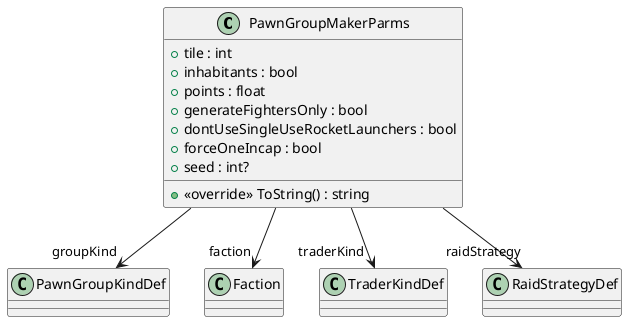 @startuml
class PawnGroupMakerParms {
    + tile : int
    + inhabitants : bool
    + points : float
    + generateFightersOnly : bool
    + dontUseSingleUseRocketLaunchers : bool
    + forceOneIncap : bool
    + seed : int?
    + <<override>> ToString() : string
}
PawnGroupMakerParms --> "groupKind" PawnGroupKindDef
PawnGroupMakerParms --> "faction" Faction
PawnGroupMakerParms --> "traderKind" TraderKindDef
PawnGroupMakerParms --> "raidStrategy" RaidStrategyDef
@enduml
